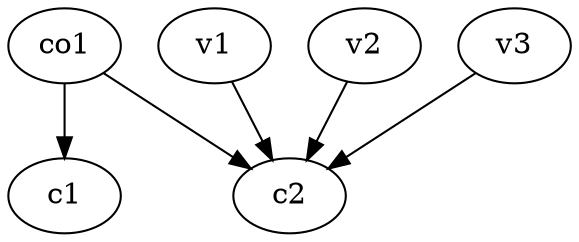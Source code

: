 strict digraph  {
c1;
c2;
v1;
v2;
v3;
co1;
v1 -> c2  [weight=1];
v2 -> c2  [weight=1];
v3 -> c2  [weight=1];
co1 -> c1  [weight=1];
co1 -> c2  [weight=1];
}
